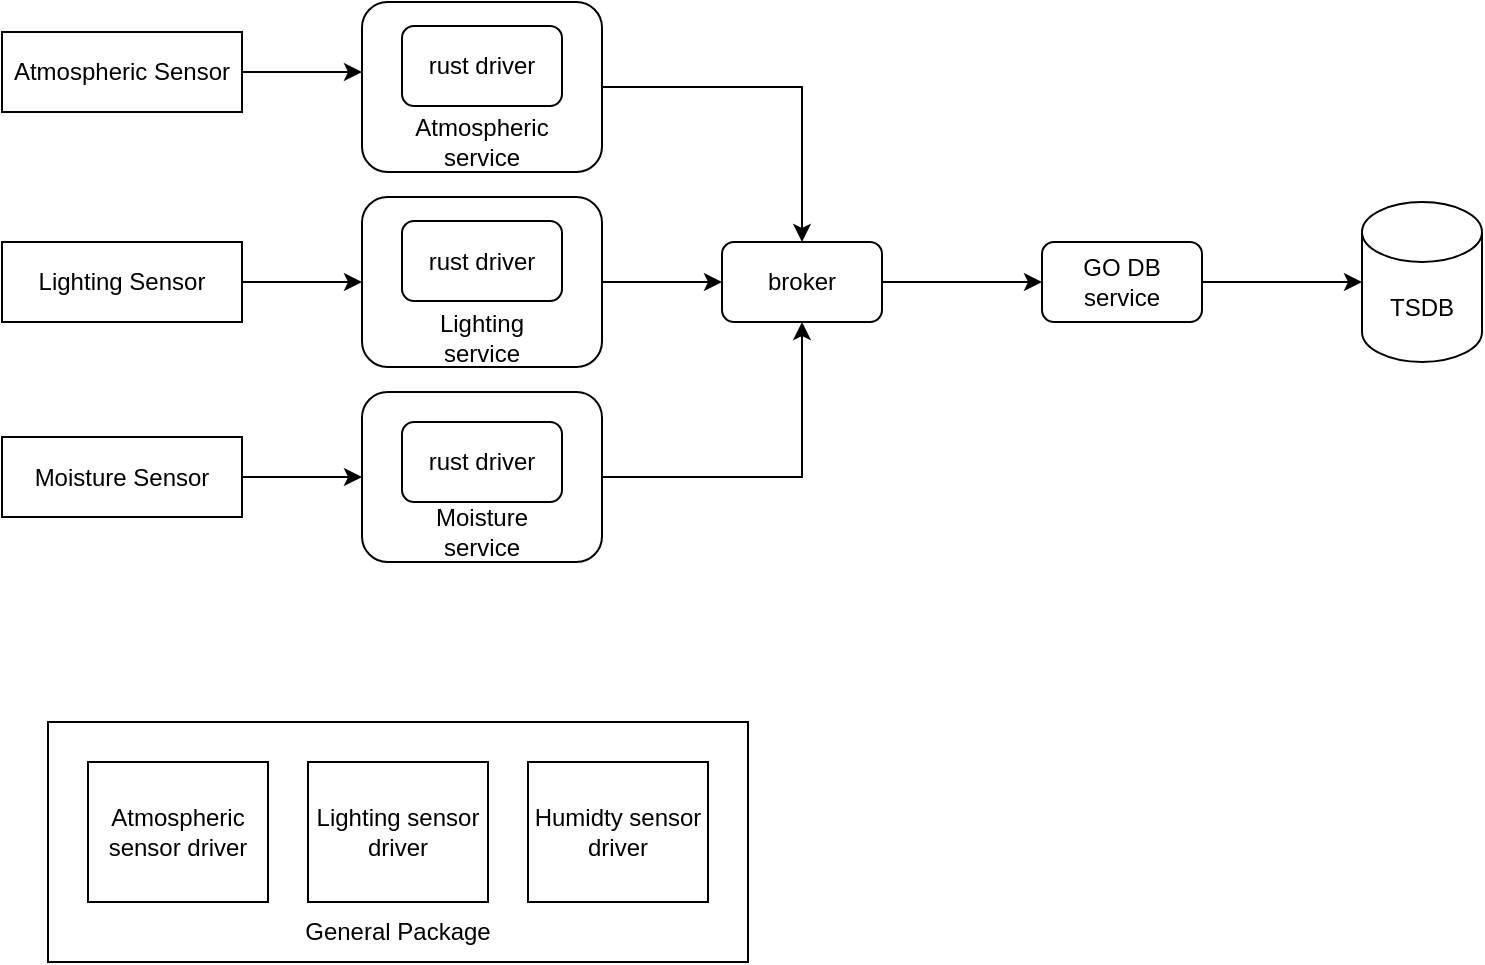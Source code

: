 <mxfile version="23.1.5" type="device">
  <diagram name="Page-1" id="AhhKvRdlrHZ2yFmtE-ge">
    <mxGraphModel dx="928" dy="833" grid="1" gridSize="10" guides="1" tooltips="1" connect="1" arrows="1" fold="1" page="1" pageScale="1" pageWidth="827" pageHeight="1169" math="0" shadow="0">
      <root>
        <mxCell id="0" />
        <mxCell id="1" parent="0" />
        <mxCell id="9PnJs_GjN8zH73VXDC2d-33" value="" style="rounded=1;whiteSpace=wrap;html=1;" vertex="1" parent="1">
          <mxGeometry x="220" y="97.5" width="120" height="85" as="geometry" />
        </mxCell>
        <mxCell id="9PnJs_GjN8zH73VXDC2d-34" value="Lighting service" style="text;html=1;align=center;verticalAlign=middle;whiteSpace=wrap;rounded=0;" vertex="1" parent="1">
          <mxGeometry x="250" y="152.5" width="60" height="30" as="geometry" />
        </mxCell>
        <mxCell id="9PnJs_GjN8zH73VXDC2d-35" value="" style="rounded=1;whiteSpace=wrap;html=1;" vertex="1" parent="1">
          <mxGeometry x="220" y="195" width="120" height="85" as="geometry" />
        </mxCell>
        <mxCell id="9PnJs_GjN8zH73VXDC2d-36" value="Moisture service" style="text;html=1;align=center;verticalAlign=middle;whiteSpace=wrap;rounded=0;" vertex="1" parent="1">
          <mxGeometry x="250" y="250" width="60" height="30" as="geometry" />
        </mxCell>
        <mxCell id="9PnJs_GjN8zH73VXDC2d-28" value="" style="rounded=1;whiteSpace=wrap;html=1;" vertex="1" parent="1">
          <mxGeometry x="220" width="120" height="85" as="geometry" />
        </mxCell>
        <mxCell id="9PnJs_GjN8zH73VXDC2d-7" style="edgeStyle=orthogonalEdgeStyle;rounded=0;orthogonalLoop=1;jettySize=auto;html=1;exitX=1;exitY=0.5;exitDx=0;exitDy=0;" edge="1" parent="1" source="9PnJs_GjN8zH73VXDC2d-28" target="9PnJs_GjN8zH73VXDC2d-4">
          <mxGeometry relative="1" as="geometry">
            <mxPoint x="340" y="60" as="sourcePoint" />
          </mxGeometry>
        </mxCell>
        <mxCell id="9PnJs_GjN8zH73VXDC2d-1" value="Atmospheric Sensor" style="rounded=0;whiteSpace=wrap;html=1;" vertex="1" parent="1">
          <mxGeometry x="40" y="15" width="120" height="40" as="geometry" />
        </mxCell>
        <mxCell id="9PnJs_GjN8zH73VXDC2d-5" style="edgeStyle=orthogonalEdgeStyle;rounded=0;orthogonalLoop=1;jettySize=auto;html=1;exitX=1;exitY=0.5;exitDx=0;exitDy=0;" edge="1" parent="1" source="9PnJs_GjN8zH73VXDC2d-33" target="9PnJs_GjN8zH73VXDC2d-4">
          <mxGeometry relative="1" as="geometry">
            <mxPoint x="340" y="140" as="sourcePoint" />
          </mxGeometry>
        </mxCell>
        <mxCell id="9PnJs_GjN8zH73VXDC2d-37" style="edgeStyle=orthogonalEdgeStyle;rounded=0;orthogonalLoop=1;jettySize=auto;html=1;entryX=0;entryY=0.5;entryDx=0;entryDy=0;" edge="1" parent="1" source="9PnJs_GjN8zH73VXDC2d-2" target="9PnJs_GjN8zH73VXDC2d-33">
          <mxGeometry relative="1" as="geometry" />
        </mxCell>
        <mxCell id="9PnJs_GjN8zH73VXDC2d-2" value="Lighting Sensor" style="rounded=0;whiteSpace=wrap;html=1;" vertex="1" parent="1">
          <mxGeometry x="40" y="120" width="120" height="40" as="geometry" />
        </mxCell>
        <mxCell id="9PnJs_GjN8zH73VXDC2d-6" style="edgeStyle=orthogonalEdgeStyle;rounded=0;orthogonalLoop=1;jettySize=auto;html=1;exitX=1;exitY=0.5;exitDx=0;exitDy=0;" edge="1" parent="1" source="9PnJs_GjN8zH73VXDC2d-35" target="9PnJs_GjN8zH73VXDC2d-4">
          <mxGeometry relative="1" as="geometry" />
        </mxCell>
        <mxCell id="9PnJs_GjN8zH73VXDC2d-3" value="Moisture Sensor" style="rounded=0;whiteSpace=wrap;html=1;" vertex="1" parent="1">
          <mxGeometry x="40" y="217.5" width="120" height="40" as="geometry" />
        </mxCell>
        <mxCell id="9PnJs_GjN8zH73VXDC2d-11" style="edgeStyle=orthogonalEdgeStyle;rounded=0;orthogonalLoop=1;jettySize=auto;html=1;" edge="1" parent="1" source="9PnJs_GjN8zH73VXDC2d-4" target="9PnJs_GjN8zH73VXDC2d-8">
          <mxGeometry relative="1" as="geometry" />
        </mxCell>
        <mxCell id="9PnJs_GjN8zH73VXDC2d-4" value="broker" style="rounded=1;whiteSpace=wrap;html=1;" vertex="1" parent="1">
          <mxGeometry x="400" y="120" width="80" height="40" as="geometry" />
        </mxCell>
        <mxCell id="9PnJs_GjN8zH73VXDC2d-10" style="edgeStyle=orthogonalEdgeStyle;rounded=0;orthogonalLoop=1;jettySize=auto;html=1;exitX=1;exitY=0.5;exitDx=0;exitDy=0;" edge="1" parent="1" source="9PnJs_GjN8zH73VXDC2d-8" target="9PnJs_GjN8zH73VXDC2d-9">
          <mxGeometry relative="1" as="geometry" />
        </mxCell>
        <mxCell id="9PnJs_GjN8zH73VXDC2d-8" value="GO DB service" style="rounded=1;whiteSpace=wrap;html=1;" vertex="1" parent="1">
          <mxGeometry x="560" y="120" width="80" height="40" as="geometry" />
        </mxCell>
        <mxCell id="9PnJs_GjN8zH73VXDC2d-9" value="TSDB" style="shape=cylinder3;whiteSpace=wrap;html=1;boundedLbl=1;backgroundOutline=1;size=15;" vertex="1" parent="1">
          <mxGeometry x="720" y="100" width="60" height="80" as="geometry" />
        </mxCell>
        <mxCell id="9PnJs_GjN8zH73VXDC2d-14" value="" style="edgeStyle=orthogonalEdgeStyle;rounded=0;orthogonalLoop=1;jettySize=auto;html=1;" edge="1" parent="1" source="9PnJs_GjN8zH73VXDC2d-1">
          <mxGeometry relative="1" as="geometry">
            <mxPoint x="280" y="35" as="sourcePoint" />
            <mxPoint x="220" y="35" as="targetPoint" />
          </mxGeometry>
        </mxCell>
        <mxCell id="9PnJs_GjN8zH73VXDC2d-13" value="rust driver" style="rounded=1;whiteSpace=wrap;html=1;" vertex="1" parent="1">
          <mxGeometry x="240" y="12" width="80" height="40" as="geometry" />
        </mxCell>
        <mxCell id="9PnJs_GjN8zH73VXDC2d-15" value="rust driver" style="rounded=1;whiteSpace=wrap;html=1;" vertex="1" parent="1">
          <mxGeometry x="240" y="109.5" width="80" height="40" as="geometry" />
        </mxCell>
        <mxCell id="9PnJs_GjN8zH73VXDC2d-17" value="" style="edgeStyle=orthogonalEdgeStyle;rounded=0;orthogonalLoop=1;jettySize=auto;html=1;entryX=0;entryY=0.5;entryDx=0;entryDy=0;" edge="1" parent="1" source="9PnJs_GjN8zH73VXDC2d-3" target="9PnJs_GjN8zH73VXDC2d-35">
          <mxGeometry relative="1" as="geometry">
            <mxPoint x="160" y="220" as="sourcePoint" />
            <mxPoint x="400" y="160" as="targetPoint" />
          </mxGeometry>
        </mxCell>
        <mxCell id="9PnJs_GjN8zH73VXDC2d-16" value="rust driver" style="rounded=1;whiteSpace=wrap;html=1;" vertex="1" parent="1">
          <mxGeometry x="240" y="210" width="80" height="40" as="geometry" />
        </mxCell>
        <mxCell id="9PnJs_GjN8zH73VXDC2d-19" value="" style="rounded=0;whiteSpace=wrap;html=1;" vertex="1" parent="1">
          <mxGeometry x="63" y="360" width="350" height="120" as="geometry" />
        </mxCell>
        <mxCell id="9PnJs_GjN8zH73VXDC2d-20" value="Atmospheric sensor driver" style="rounded=0;whiteSpace=wrap;html=1;" vertex="1" parent="1">
          <mxGeometry x="83" y="380" width="90" height="70" as="geometry" />
        </mxCell>
        <mxCell id="9PnJs_GjN8zH73VXDC2d-23" value="General Package" style="text;html=1;align=center;verticalAlign=middle;whiteSpace=wrap;rounded=0;" vertex="1" parent="1">
          <mxGeometry x="178" y="450" width="120" height="30" as="geometry" />
        </mxCell>
        <mxCell id="9PnJs_GjN8zH73VXDC2d-24" value="Lighting sensor driver" style="rounded=0;whiteSpace=wrap;html=1;" vertex="1" parent="1">
          <mxGeometry x="193" y="380" width="90" height="70" as="geometry" />
        </mxCell>
        <mxCell id="9PnJs_GjN8zH73VXDC2d-25" value="Humidty sensor driver" style="rounded=0;whiteSpace=wrap;html=1;" vertex="1" parent="1">
          <mxGeometry x="303" y="380" width="90" height="70" as="geometry" />
        </mxCell>
        <mxCell id="9PnJs_GjN8zH73VXDC2d-32" value="Atmospheric service" style="text;html=1;align=center;verticalAlign=middle;whiteSpace=wrap;rounded=0;" vertex="1" parent="1">
          <mxGeometry x="250" y="55" width="60" height="30" as="geometry" />
        </mxCell>
      </root>
    </mxGraphModel>
  </diagram>
</mxfile>
